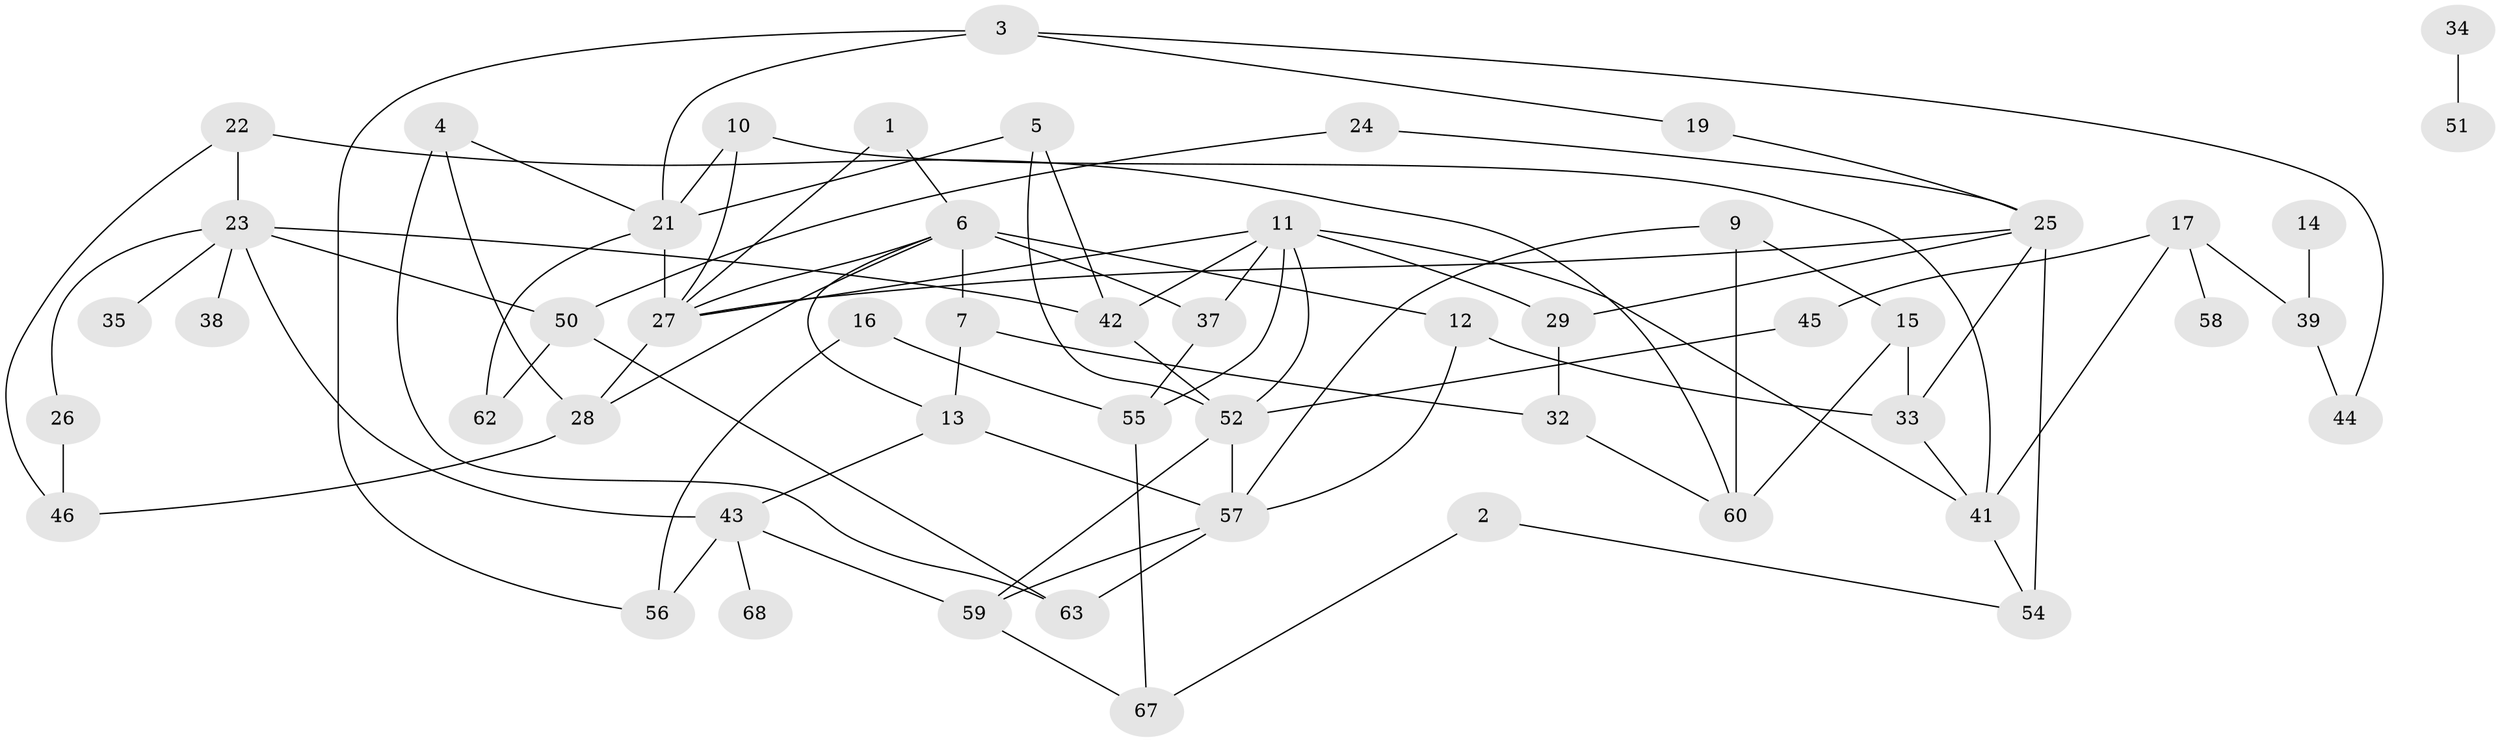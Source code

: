 // original degree distribution, {3: 0.17037037037037037, 1: 0.2518518518518518, 5: 0.07407407407407407, 2: 0.23703703703703705, 0: 0.1037037037037037, 4: 0.11851851851851852, 6: 0.022222222222222223, 7: 0.022222222222222223}
// Generated by graph-tools (version 1.1) at 2025/33/03/09/25 02:33:51]
// undirected, 53 vertices, 89 edges
graph export_dot {
graph [start="1"]
  node [color=gray90,style=filled];
  1;
  2;
  3;
  4;
  5;
  6;
  7;
  9;
  10;
  11;
  12;
  13;
  14;
  15;
  16;
  17;
  19;
  21;
  22;
  23;
  24;
  25;
  26;
  27;
  28;
  29;
  32;
  33;
  34;
  35;
  37;
  38;
  39;
  41;
  42;
  43;
  44;
  45;
  46;
  50;
  51;
  52;
  54;
  55;
  56;
  57;
  58;
  59;
  60;
  62;
  63;
  67;
  68;
  1 -- 6 [weight=1.0];
  1 -- 27 [weight=1.0];
  2 -- 54 [weight=1.0];
  2 -- 67 [weight=1.0];
  3 -- 19 [weight=1.0];
  3 -- 21 [weight=1.0];
  3 -- 44 [weight=1.0];
  3 -- 56 [weight=1.0];
  4 -- 21 [weight=1.0];
  4 -- 28 [weight=1.0];
  4 -- 63 [weight=1.0];
  5 -- 21 [weight=1.0];
  5 -- 42 [weight=1.0];
  5 -- 52 [weight=1.0];
  6 -- 7 [weight=3.0];
  6 -- 12 [weight=1.0];
  6 -- 13 [weight=1.0];
  6 -- 27 [weight=1.0];
  6 -- 28 [weight=1.0];
  6 -- 37 [weight=1.0];
  7 -- 13 [weight=1.0];
  7 -- 32 [weight=1.0];
  9 -- 15 [weight=1.0];
  9 -- 57 [weight=1.0];
  9 -- 60 [weight=2.0];
  10 -- 21 [weight=3.0];
  10 -- 27 [weight=1.0];
  10 -- 41 [weight=1.0];
  11 -- 27 [weight=1.0];
  11 -- 29 [weight=1.0];
  11 -- 37 [weight=1.0];
  11 -- 41 [weight=1.0];
  11 -- 42 [weight=1.0];
  11 -- 52 [weight=1.0];
  11 -- 55 [weight=1.0];
  12 -- 33 [weight=1.0];
  12 -- 57 [weight=2.0];
  13 -- 43 [weight=1.0];
  13 -- 57 [weight=1.0];
  14 -- 39 [weight=1.0];
  15 -- 33 [weight=1.0];
  15 -- 60 [weight=1.0];
  16 -- 55 [weight=2.0];
  16 -- 56 [weight=1.0];
  17 -- 39 [weight=1.0];
  17 -- 41 [weight=1.0];
  17 -- 45 [weight=1.0];
  17 -- 58 [weight=1.0];
  19 -- 25 [weight=1.0];
  21 -- 27 [weight=1.0];
  21 -- 62 [weight=1.0];
  22 -- 23 [weight=1.0];
  22 -- 46 [weight=1.0];
  22 -- 60 [weight=1.0];
  23 -- 26 [weight=1.0];
  23 -- 35 [weight=1.0];
  23 -- 38 [weight=1.0];
  23 -- 42 [weight=1.0];
  23 -- 43 [weight=1.0];
  23 -- 50 [weight=1.0];
  24 -- 25 [weight=1.0];
  24 -- 50 [weight=1.0];
  25 -- 27 [weight=1.0];
  25 -- 29 [weight=1.0];
  25 -- 33 [weight=1.0];
  25 -- 54 [weight=2.0];
  26 -- 46 [weight=2.0];
  27 -- 28 [weight=1.0];
  28 -- 46 [weight=1.0];
  29 -- 32 [weight=1.0];
  32 -- 60 [weight=1.0];
  33 -- 41 [weight=1.0];
  34 -- 51 [weight=1.0];
  37 -- 55 [weight=1.0];
  39 -- 44 [weight=1.0];
  41 -- 54 [weight=1.0];
  42 -- 52 [weight=1.0];
  43 -- 56 [weight=2.0];
  43 -- 59 [weight=1.0];
  43 -- 68 [weight=1.0];
  45 -- 52 [weight=1.0];
  50 -- 62 [weight=1.0];
  50 -- 63 [weight=1.0];
  52 -- 57 [weight=1.0];
  52 -- 59 [weight=1.0];
  55 -- 67 [weight=1.0];
  57 -- 59 [weight=1.0];
  57 -- 63 [weight=1.0];
  59 -- 67 [weight=1.0];
}
